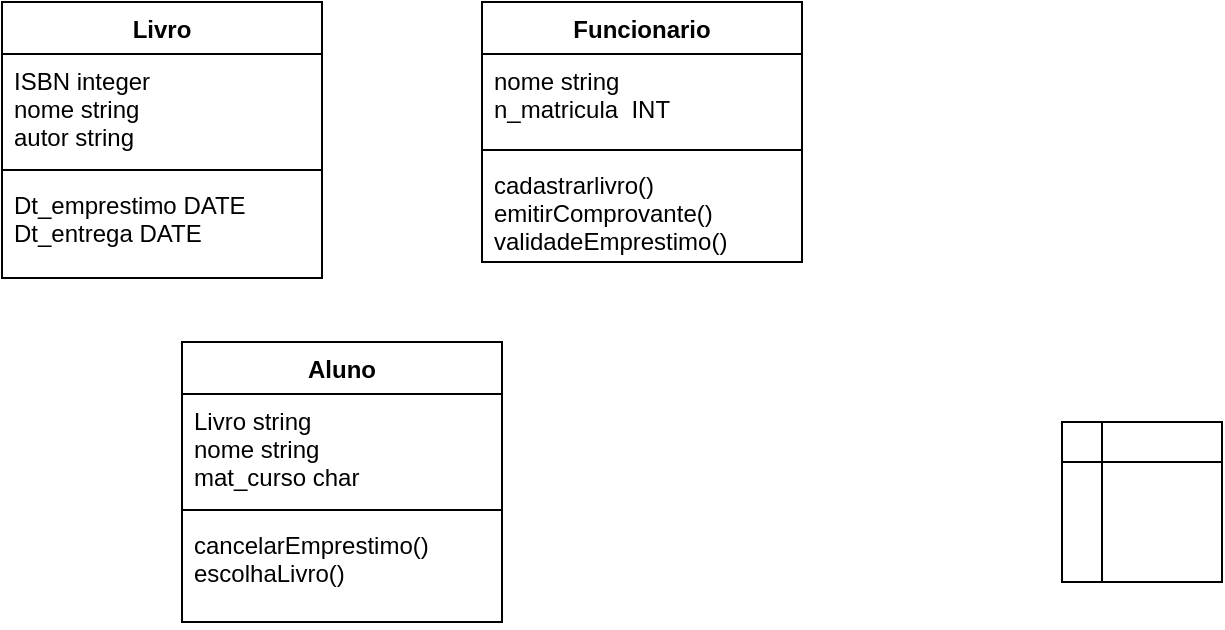 <mxfile version="13.7.5" type="github">
  <diagram id="mV1RQQEK0QjV3akH6mPQ" name="Page-1">
    <mxGraphModel dx="663" dy="506" grid="1" gridSize="10" guides="1" tooltips="1" connect="1" arrows="1" fold="1" page="1" pageScale="1" pageWidth="827" pageHeight="1169" math="0" shadow="0">
      <root>
        <mxCell id="0" />
        <mxCell id="1" parent="0" />
        <mxCell id="HRIKkEg6Wfrd1xYWzEPz-20" value="" style="shape=internalStorage;whiteSpace=wrap;html=1;backgroundOutline=1;" vertex="1" parent="1">
          <mxGeometry x="590" y="340" width="80" height="80" as="geometry" />
        </mxCell>
        <mxCell id="HRIKkEg6Wfrd1xYWzEPz-23" value="Livro" style="swimlane;fontStyle=1;align=center;verticalAlign=top;childLayout=stackLayout;horizontal=1;startSize=26;horizontalStack=0;resizeParent=1;resizeParentMax=0;resizeLast=0;collapsible=1;marginBottom=0;" vertex="1" parent="1">
          <mxGeometry x="60" y="130" width="160" height="138" as="geometry" />
        </mxCell>
        <mxCell id="HRIKkEg6Wfrd1xYWzEPz-24" value="ISBN integer&#xa;nome string&#xa;autor string" style="text;strokeColor=none;fillColor=none;align=left;verticalAlign=top;spacingLeft=4;spacingRight=4;overflow=hidden;rotatable=0;points=[[0,0.5],[1,0.5]];portConstraint=eastwest;" vertex="1" parent="HRIKkEg6Wfrd1xYWzEPz-23">
          <mxGeometry y="26" width="160" height="54" as="geometry" />
        </mxCell>
        <mxCell id="HRIKkEg6Wfrd1xYWzEPz-25" value="" style="line;strokeWidth=1;fillColor=none;align=left;verticalAlign=middle;spacingTop=-1;spacingLeft=3;spacingRight=3;rotatable=0;labelPosition=right;points=[];portConstraint=eastwest;" vertex="1" parent="HRIKkEg6Wfrd1xYWzEPz-23">
          <mxGeometry y="80" width="160" height="8" as="geometry" />
        </mxCell>
        <mxCell id="HRIKkEg6Wfrd1xYWzEPz-26" value="Dt_emprestimo DATE&#xa;Dt_entrega DATE&#xa;" style="text;strokeColor=none;fillColor=none;align=left;verticalAlign=top;spacingLeft=4;spacingRight=4;overflow=hidden;rotatable=0;points=[[0,0.5],[1,0.5]];portConstraint=eastwest;" vertex="1" parent="HRIKkEg6Wfrd1xYWzEPz-23">
          <mxGeometry y="88" width="160" height="50" as="geometry" />
        </mxCell>
        <mxCell id="HRIKkEg6Wfrd1xYWzEPz-27" value="Funcionario" style="swimlane;fontStyle=1;align=center;verticalAlign=top;childLayout=stackLayout;horizontal=1;startSize=26;horizontalStack=0;resizeParent=1;resizeParentMax=0;resizeLast=0;collapsible=1;marginBottom=0;" vertex="1" parent="1">
          <mxGeometry x="300" y="130" width="160" height="130" as="geometry" />
        </mxCell>
        <mxCell id="HRIKkEg6Wfrd1xYWzEPz-28" value="nome string&#xa;n_matricula  INT" style="text;strokeColor=none;fillColor=none;align=left;verticalAlign=top;spacingLeft=4;spacingRight=4;overflow=hidden;rotatable=0;points=[[0,0.5],[1,0.5]];portConstraint=eastwest;" vertex="1" parent="HRIKkEg6Wfrd1xYWzEPz-27">
          <mxGeometry y="26" width="160" height="44" as="geometry" />
        </mxCell>
        <mxCell id="HRIKkEg6Wfrd1xYWzEPz-29" value="" style="line;strokeWidth=1;fillColor=none;align=left;verticalAlign=middle;spacingTop=-1;spacingLeft=3;spacingRight=3;rotatable=0;labelPosition=right;points=[];portConstraint=eastwest;" vertex="1" parent="HRIKkEg6Wfrd1xYWzEPz-27">
          <mxGeometry y="70" width="160" height="8" as="geometry" />
        </mxCell>
        <mxCell id="HRIKkEg6Wfrd1xYWzEPz-30" value="cadastrarlivro()&#xa;emitirComprovante()&#xa;validadeEmprestimo()&#xa;" style="text;strokeColor=none;fillColor=none;align=left;verticalAlign=top;spacingLeft=4;spacingRight=4;overflow=hidden;rotatable=0;points=[[0,0.5],[1,0.5]];portConstraint=eastwest;" vertex="1" parent="HRIKkEg6Wfrd1xYWzEPz-27">
          <mxGeometry y="78" width="160" height="52" as="geometry" />
        </mxCell>
        <mxCell id="HRIKkEg6Wfrd1xYWzEPz-31" value="Aluno" style="swimlane;fontStyle=1;align=center;verticalAlign=top;childLayout=stackLayout;horizontal=1;startSize=26;horizontalStack=0;resizeParent=1;resizeParentMax=0;resizeLast=0;collapsible=1;marginBottom=0;" vertex="1" parent="1">
          <mxGeometry x="150" y="300" width="160" height="140" as="geometry" />
        </mxCell>
        <mxCell id="HRIKkEg6Wfrd1xYWzEPz-32" value="Livro string&#xa;nome string&#xa;mat_curso char&#xa;" style="text;strokeColor=none;fillColor=none;align=left;verticalAlign=top;spacingLeft=4;spacingRight=4;overflow=hidden;rotatable=0;points=[[0,0.5],[1,0.5]];portConstraint=eastwest;" vertex="1" parent="HRIKkEg6Wfrd1xYWzEPz-31">
          <mxGeometry y="26" width="160" height="54" as="geometry" />
        </mxCell>
        <mxCell id="HRIKkEg6Wfrd1xYWzEPz-33" value="" style="line;strokeWidth=1;fillColor=none;align=left;verticalAlign=middle;spacingTop=-1;spacingLeft=3;spacingRight=3;rotatable=0;labelPosition=right;points=[];portConstraint=eastwest;" vertex="1" parent="HRIKkEg6Wfrd1xYWzEPz-31">
          <mxGeometry y="80" width="160" height="8" as="geometry" />
        </mxCell>
        <mxCell id="HRIKkEg6Wfrd1xYWzEPz-34" value="cancelarEmprestimo()&#xa;escolhaLivro()&#xa;" style="text;strokeColor=none;fillColor=none;align=left;verticalAlign=top;spacingLeft=4;spacingRight=4;overflow=hidden;rotatable=0;points=[[0,0.5],[1,0.5]];portConstraint=eastwest;" vertex="1" parent="HRIKkEg6Wfrd1xYWzEPz-31">
          <mxGeometry y="88" width="160" height="52" as="geometry" />
        </mxCell>
      </root>
    </mxGraphModel>
  </diagram>
</mxfile>
